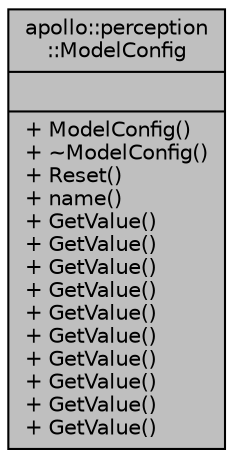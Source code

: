 digraph "apollo::perception::ModelConfig"
{
  edge [fontname="Helvetica",fontsize="10",labelfontname="Helvetica",labelfontsize="10"];
  node [fontname="Helvetica",fontsize="10",shape=record];
  Node1 [label="{apollo::perception\l::ModelConfig\n||+ ModelConfig()\l+ ~ModelConfig()\l+ Reset()\l+ name()\l+ GetValue()\l+ GetValue()\l+ GetValue()\l+ GetValue()\l+ GetValue()\l+ GetValue()\l+ GetValue()\l+ GetValue()\l+ GetValue()\l+ GetValue()\l}",height=0.2,width=0.4,color="black", fillcolor="grey75", style="filled" fontcolor="black"];
}
